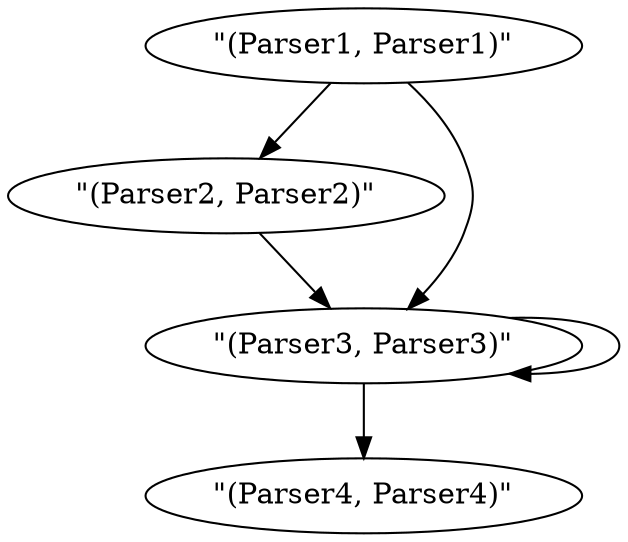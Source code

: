 digraph {
    0 [label="\"(Parser1, Parser1)\""]
    1 [label="\"(Parser2, Parser2)\""]
    2 [label="\"(Parser3, Parser3)\""]
    3 [label="\"(Parser4, Parser4)\""]
    0 -> 1
    0 -> 2
    1 -> 2
    2 -> 2
    2 -> 3
}
